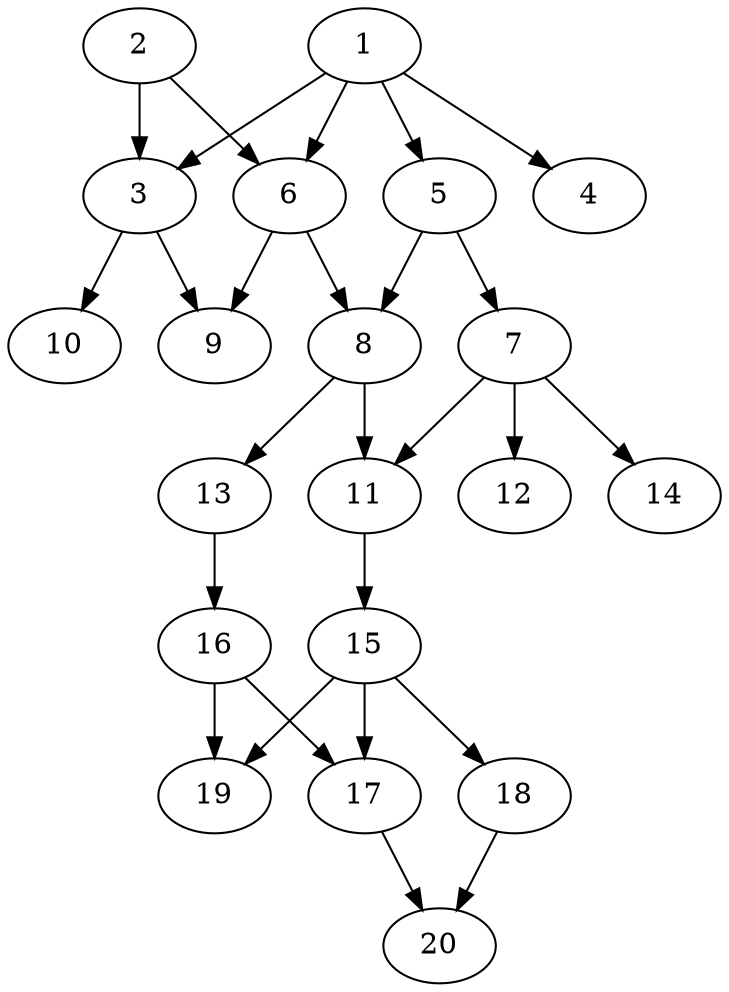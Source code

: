 // DAG automatically generated by daggen at Tue Aug  6 16:20:30 2019
// ./daggen --dot -n 20 --ccr 0.5 --fat 0.4 --regular 0.5 --density 0.6 --mindata 5242880 --maxdata 52428800 
digraph G {
  1 [size="30529536", alpha="0.03", expect_size="15264768"] 
  1 -> 3 [size ="15264768"]
  1 -> 4 [size ="15264768"]
  1 -> 5 [size ="15264768"]
  1 -> 6 [size ="15264768"]
  2 [size="54425600", alpha="0.03", expect_size="27212800"] 
  2 -> 3 [size ="27212800"]
  2 -> 6 [size ="27212800"]
  3 [size="22630400", alpha="0.10", expect_size="11315200"] 
  3 -> 9 [size ="11315200"]
  3 -> 10 [size ="11315200"]
  4 [size="87482368", alpha="0.11", expect_size="43741184"] 
  5 [size="55977984", alpha="0.09", expect_size="27988992"] 
  5 -> 7 [size ="27988992"]
  5 -> 8 [size ="27988992"]
  6 [size="80068608", alpha="0.07", expect_size="40034304"] 
  6 -> 8 [size ="40034304"]
  6 -> 9 [size ="40034304"]
  7 [size="90476544", alpha="0.08", expect_size="45238272"] 
  7 -> 11 [size ="45238272"]
  7 -> 12 [size ="45238272"]
  7 -> 14 [size ="45238272"]
  8 [size="66123776", alpha="0.19", expect_size="33061888"] 
  8 -> 11 [size ="33061888"]
  8 -> 13 [size ="33061888"]
  9 [size="15706112", alpha="0.18", expect_size="7853056"] 
  10 [size="94545920", alpha="0.12", expect_size="47272960"] 
  11 [size="33697792", alpha="0.10", expect_size="16848896"] 
  11 -> 15 [size ="16848896"]
  12 [size="46954496", alpha="0.02", expect_size="23477248"] 
  13 [size="60362752", alpha="0.05", expect_size="30181376"] 
  13 -> 16 [size ="30181376"]
  14 [size="12789760", alpha="0.05", expect_size="6394880"] 
  15 [size="63004672", alpha="0.14", expect_size="31502336"] 
  15 -> 17 [size ="31502336"]
  15 -> 18 [size ="31502336"]
  15 -> 19 [size ="31502336"]
  16 [size="12734464", alpha="0.11", expect_size="6367232"] 
  16 -> 17 [size ="6367232"]
  16 -> 19 [size ="6367232"]
  17 [size="45445120", alpha="0.01", expect_size="22722560"] 
  17 -> 20 [size ="22722560"]
  18 [size="83351552", alpha="0.04", expect_size="41675776"] 
  18 -> 20 [size ="41675776"]
  19 [size="77778944", alpha="0.04", expect_size="38889472"] 
  20 [size="68474880", alpha="0.12", expect_size="34237440"] 
}
